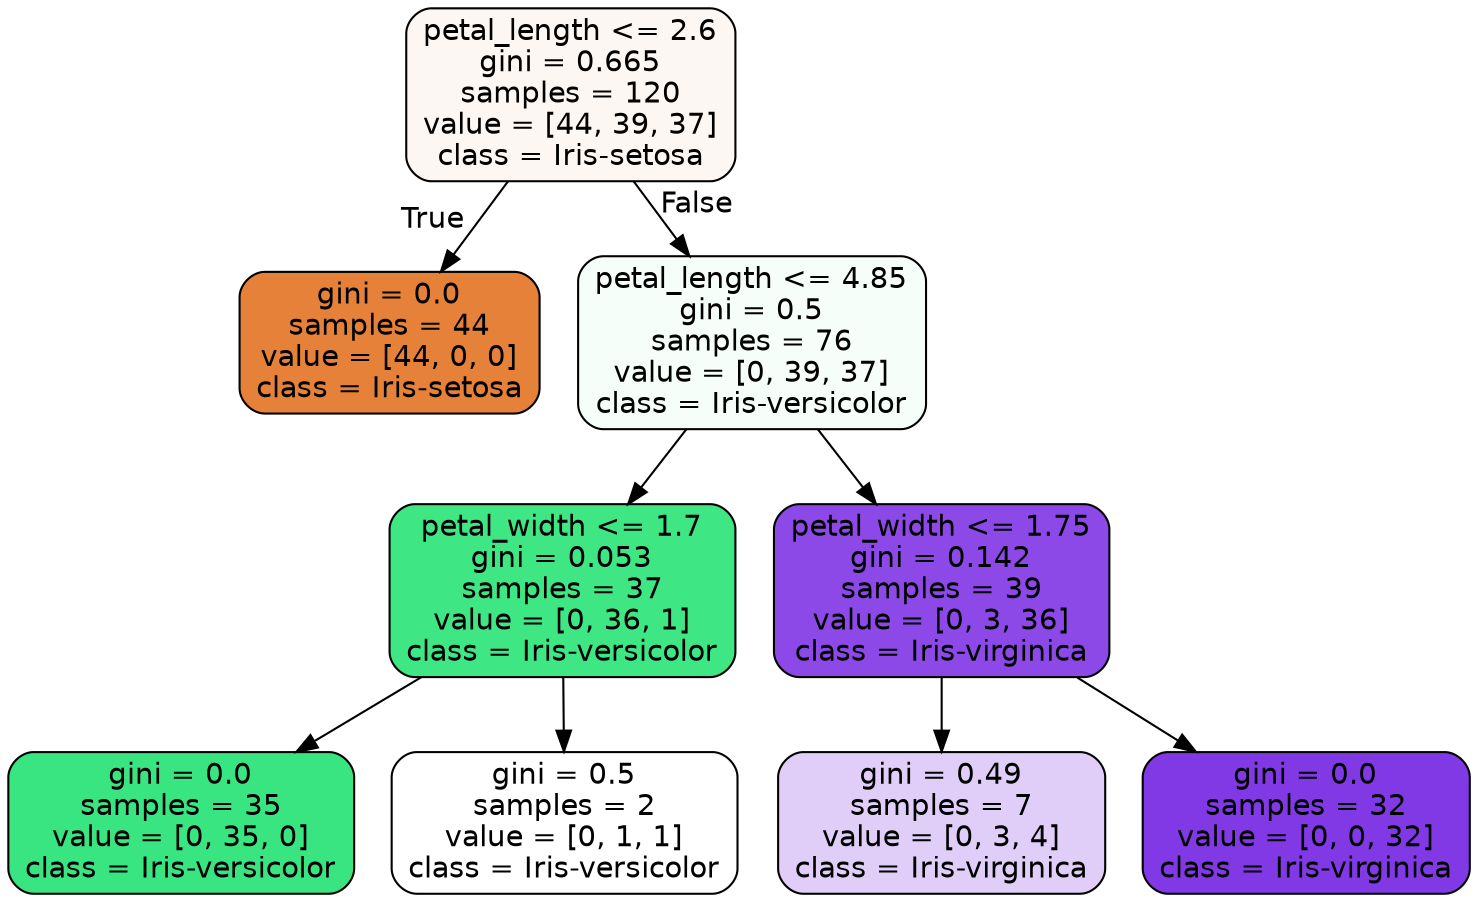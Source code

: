 digraph Tree {
node [shape=box, style="filled, rounded", color="black", fontname="helvetica"] ;
edge [fontname="helvetica"] ;
0 [label="petal_length <= 2.6\ngini = 0.665\nsamples = 120\nvalue = [44, 39, 37]\nclass = Iris-setosa", fillcolor="#fdf7f3"] ;
1 [label="gini = 0.0\nsamples = 44\nvalue = [44, 0, 0]\nclass = Iris-setosa", fillcolor="#e58139"] ;
0 -> 1 [labeldistance=2.5, labelangle=45, headlabel="True"] ;
2 [label="petal_length <= 4.85\ngini = 0.5\nsamples = 76\nvalue = [0, 39, 37]\nclass = Iris-versicolor", fillcolor="#f5fef9"] ;
0 -> 2 [labeldistance=2.5, labelangle=-45, headlabel="False"] ;
3 [label="petal_width <= 1.7\ngini = 0.053\nsamples = 37\nvalue = [0, 36, 1]\nclass = Iris-versicolor", fillcolor="#3ee684"] ;
2 -> 3 ;
4 [label="gini = 0.0\nsamples = 35\nvalue = [0, 35, 0]\nclass = Iris-versicolor", fillcolor="#39e581"] ;
3 -> 4 ;
5 [label="gini = 0.5\nsamples = 2\nvalue = [0, 1, 1]\nclass = Iris-versicolor", fillcolor="#ffffff"] ;
3 -> 5 ;
6 [label="petal_width <= 1.75\ngini = 0.142\nsamples = 39\nvalue = [0, 3, 36]\nclass = Iris-virginica", fillcolor="#8c49e7"] ;
2 -> 6 ;
7 [label="gini = 0.49\nsamples = 7\nvalue = [0, 3, 4]\nclass = Iris-virginica", fillcolor="#e0cef8"] ;
6 -> 7 ;
8 [label="gini = 0.0\nsamples = 32\nvalue = [0, 0, 32]\nclass = Iris-virginica", fillcolor="#8139e5"] ;
6 -> 8 ;
}